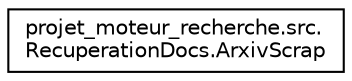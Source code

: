digraph "Graphical Class Hierarchy"
{
 // LATEX_PDF_SIZE
  edge [fontname="Helvetica",fontsize="10",labelfontname="Helvetica",labelfontsize="10"];
  node [fontname="Helvetica",fontsize="10",shape=record];
  rankdir="LR";
  Node0 [label="projet_moteur_recherche.src.\lRecuperationDocs.ArxivScrap",height=0.2,width=0.4,color="black", fillcolor="white", style="filled",URL="$classprojet__moteur__recherche_1_1src_1_1RecuperationDocs_1_1ArxivScrap.html",tooltip=" "];
}
